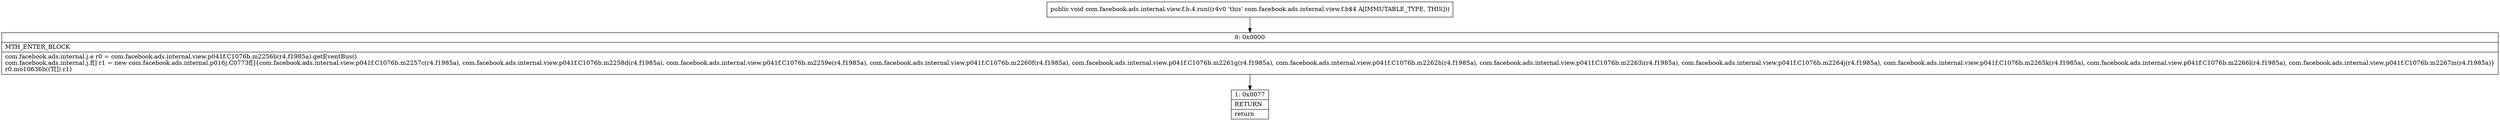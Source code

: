 digraph "CFG forcom.facebook.ads.internal.view.f.b.4.run()V" {
Node_0 [shape=record,label="{0\:\ 0x0000|MTH_ENTER_BLOCK\l|com.facebook.ads.internal.j.e r0 = com.facebook.ads.internal.view.p041f.C1076b.m2256b(r4.f1985a).getEventBus()\lcom.facebook.ads.internal.j.f[] r1 = new com.facebook.ads.internal.p016j.C0773f[]\{com.facebook.ads.internal.view.p041f.C1076b.m2257c(r4.f1985a), com.facebook.ads.internal.view.p041f.C1076b.m2258d(r4.f1985a), com.facebook.ads.internal.view.p041f.C1076b.m2259e(r4.f1985a), com.facebook.ads.internal.view.p041f.C1076b.m2260f(r4.f1985a), com.facebook.ads.internal.view.p041f.C1076b.m2261g(r4.f1985a), com.facebook.ads.internal.view.p041f.C1076b.m2262h(r4.f1985a), com.facebook.ads.internal.view.p041f.C1076b.m2263i(r4.f1985a), com.facebook.ads.internal.view.p041f.C1076b.m2264j(r4.f1985a), com.facebook.ads.internal.view.p041f.C1076b.m2265k(r4.f1985a), com.facebook.ads.internal.view.p041f.C1076b.m2266l(r4.f1985a), com.facebook.ads.internal.view.p041f.C1076b.m2267m(r4.f1985a)\}\lr0.mo10636b((T[]) r1)\l}"];
Node_1 [shape=record,label="{1\:\ 0x0077|RETURN\l|return\l}"];
MethodNode[shape=record,label="{public void com.facebook.ads.internal.view.f.b.4.run((r4v0 'this' com.facebook.ads.internal.view.f.b$4 A[IMMUTABLE_TYPE, THIS])) }"];
MethodNode -> Node_0;
Node_0 -> Node_1;
}

